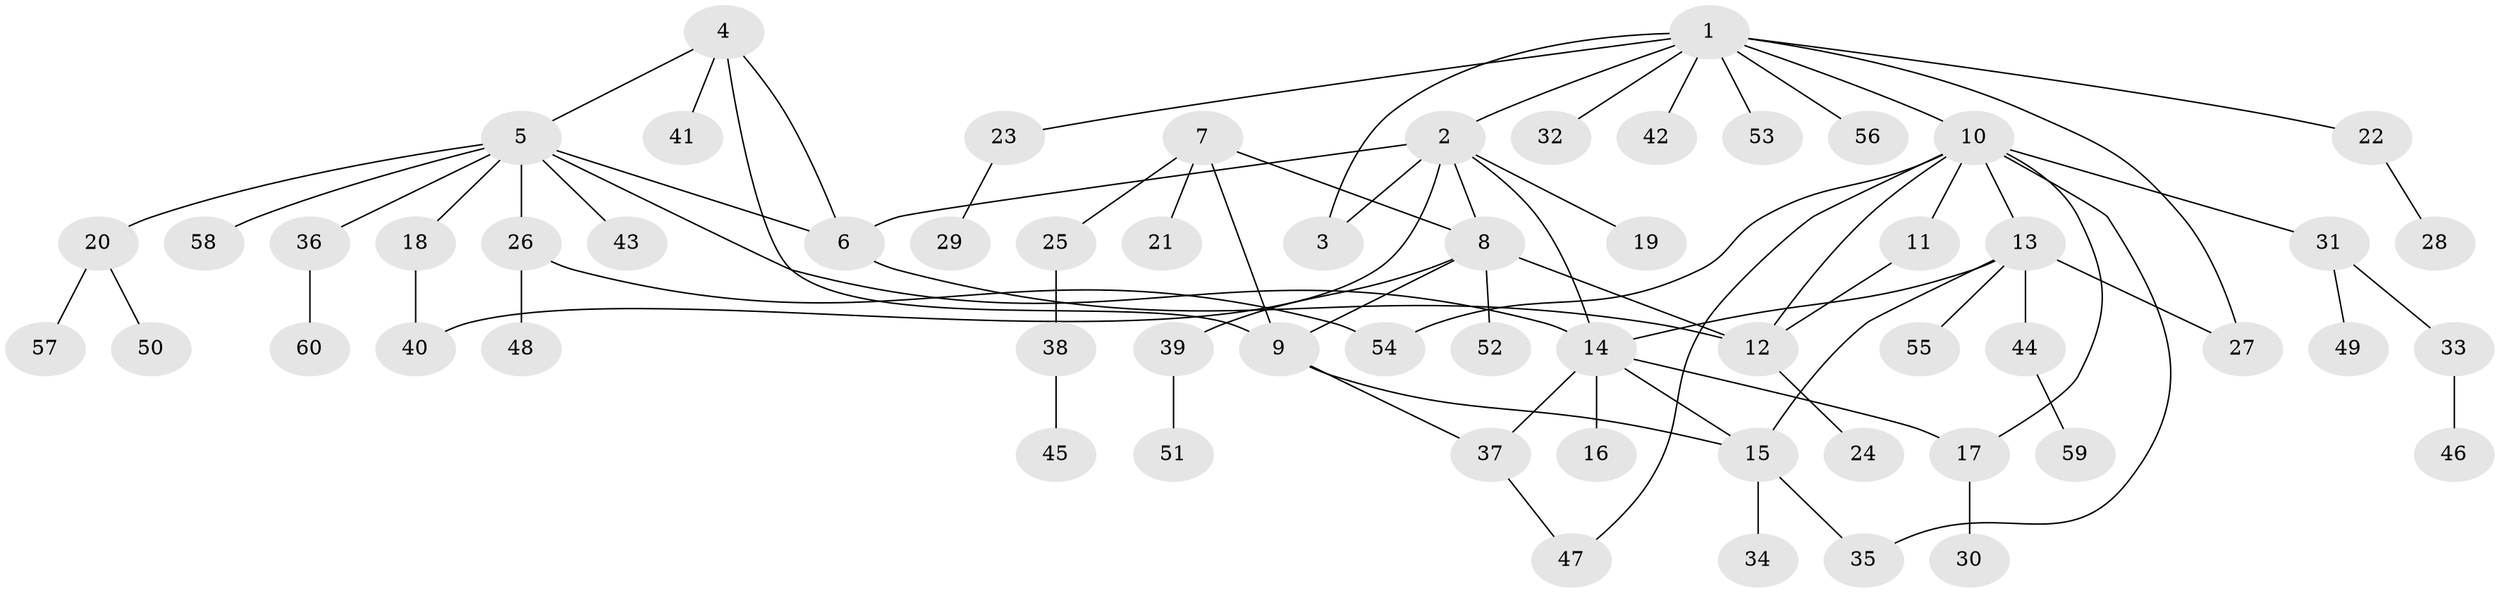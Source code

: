// Generated by graph-tools (version 1.1) at 2025/11/02/27/25 16:11:29]
// undirected, 60 vertices, 77 edges
graph export_dot {
graph [start="1"]
  node [color=gray90,style=filled];
  1;
  2;
  3;
  4;
  5;
  6;
  7;
  8;
  9;
  10;
  11;
  12;
  13;
  14;
  15;
  16;
  17;
  18;
  19;
  20;
  21;
  22;
  23;
  24;
  25;
  26;
  27;
  28;
  29;
  30;
  31;
  32;
  33;
  34;
  35;
  36;
  37;
  38;
  39;
  40;
  41;
  42;
  43;
  44;
  45;
  46;
  47;
  48;
  49;
  50;
  51;
  52;
  53;
  54;
  55;
  56;
  57;
  58;
  59;
  60;
  1 -- 2;
  1 -- 3;
  1 -- 10;
  1 -- 22;
  1 -- 23;
  1 -- 27;
  1 -- 32;
  1 -- 42;
  1 -- 53;
  1 -- 56;
  2 -- 3;
  2 -- 6;
  2 -- 8;
  2 -- 14;
  2 -- 19;
  2 -- 40;
  4 -- 5;
  4 -- 6;
  4 -- 9;
  4 -- 41;
  5 -- 6;
  5 -- 14;
  5 -- 18;
  5 -- 20;
  5 -- 26;
  5 -- 36;
  5 -- 43;
  5 -- 58;
  6 -- 12;
  7 -- 8;
  7 -- 9;
  7 -- 21;
  7 -- 25;
  8 -- 9;
  8 -- 12;
  8 -- 39;
  8 -- 52;
  9 -- 15;
  9 -- 37;
  10 -- 11;
  10 -- 12;
  10 -- 13;
  10 -- 17;
  10 -- 31;
  10 -- 35;
  10 -- 47;
  10 -- 54;
  11 -- 12;
  12 -- 24;
  13 -- 14;
  13 -- 15;
  13 -- 27;
  13 -- 44;
  13 -- 55;
  14 -- 15;
  14 -- 16;
  14 -- 17;
  14 -- 37;
  15 -- 34;
  15 -- 35;
  17 -- 30;
  18 -- 40;
  20 -- 50;
  20 -- 57;
  22 -- 28;
  23 -- 29;
  25 -- 38;
  26 -- 48;
  26 -- 54;
  31 -- 33;
  31 -- 49;
  33 -- 46;
  36 -- 60;
  37 -- 47;
  38 -- 45;
  39 -- 51;
  44 -- 59;
}
